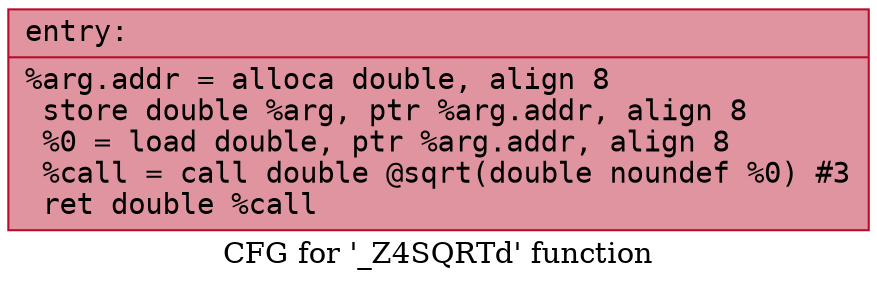 digraph "CFG for '_Z4SQRTd' function" {
	label="CFG for '_Z4SQRTd' function";

	Node0x561418b16ac0 [shape=record,color="#b70d28ff", style=filled, fillcolor="#b70d2870" fontname="Courier",label="{entry:\l|  %arg.addr = alloca double, align 8\l  store double %arg, ptr %arg.addr, align 8\l  %0 = load double, ptr %arg.addr, align 8\l  %call = call double @sqrt(double noundef %0) #3\l  ret double %call\l}"];
}
